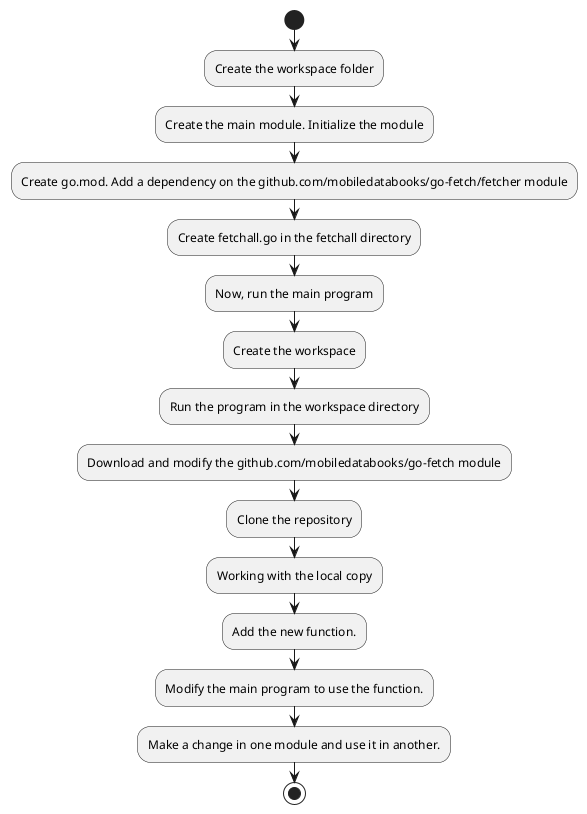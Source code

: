 [plantuml]
----
@startuml
start
:Create the workspace folder;
:Create the main module. Initialize the module;
:Create go.mod. Add a dependency on the github.com/mobiledatabooks/go-fetch/fetcher module;
:Create fetchall.go in the fetchall directory;
:Now, run the main program;
:Create the workspace;
:Run the program in the workspace directory;
:Download and modify the github.com/mobiledatabooks/go-fetch module;
:Clone the repository;
:Working with the local copy;
:Add the new function.;
:Modify the main program to use the function.;
:Make a change in one module and use it in another.;
stop
@enduml
----

[plantuml]
----
@startuml
start
title Traditional Workflow #1

package "Developer" {
    :Task;
    ' -> gcloud auth login;
    note left
    User wants to add a feature in an upstream module 
    and make use of the feature in their own module
    end note
    :Step 1;
    note left
    Open the two modules in their editor through gopls, 
    which creates a supermodule requiring and replacing 
    both of the modules;
    end note
    :Step 2;
    note left
    The editor tooling and builds done through the editor 
    will use the build list from the supermodule, 
    but the user will not have access to the supermodule 
    outside their editor;
    end note
     :Step 3;
     note left
    Change their go.mod to add a replace, 
    which will be reflected in both the editor 
    and their go command invocations, 
    but this is a change they will need to remember 
    to make every time they want to use the feature;
    end note
}
stop
@enduml
----

[plantuml]
----
@startuml
start
title Traditional Workflow #1

package "Developer" {
    :Step 1;
    note left
    create directory structure 
    for modules
    end note
    :Step 2;
    note left
    create go.mod file
    end note
    :Step 3;
    note left
    add module declaration
    end note
    :Step 4;
    note left
    add require directive
    end note
    :Step 5;
    note left
    add replace directive
    end note
    :Step 6;
    note left
    add go build command
    end note
   :Step 7;
    note left
    add go install command
    end note
    :Step 8;
    note left
    add go test command
    end note
}
stop
@enduml
----
Making a Change that Requires a New Dependency. How to add a new dependency to a module.

The user wants to add a new dependency to a module. They open the module in their editor through gopls, which creates a supermodule requiring the module. The editor tooling and builds done through the editor will use the build list from the supermodule, but the user will not have access to the supermodule outside their editor. The user can change their go.mod to add the dependency, which will be reflected in both the editor and their go command invocations.
create plantuml diagram:

[plantuml]
----
@startuml
start
:user wants to add a new dependency to a module;
:open the module in their editor through gopls, which creates a supermodule requiring the module;
:the editor tooling and builds done through the editor will use the build list from the supermodule, but the user will not have access to the supermodule outside their editor;
:change their go.mod to add the dependency, which will be reflected in both the editor and their go command invocations;
stop
@enduml
----

Making a Change that Requires a New Module. How to add a new module to a workspace.

The user wants to add a new module to a workspace. They create a new directory for the module and add a go.mod file to it. They open the module in their editor through gopls, which creates a supermodule requiring the module. The editor tooling and builds done through the editor will use the build list from the supermodule, but the user will not have access to the supermodule outside their editor. The user can change their go.mod to add the module, which will be reflected in both the editor and their go command invocations.
create plantuml diagram:

[plantuml]
----
@startuml
start
:user wants to add a new module to a workspace;
:create a new directory for the module and add a go.mod file to it;
:open the module in their editor through gopls, which creates a supermodule requiring the module;
:the editor tooling and builds done through the editor will use the build list from the supermodule, but the user will not have access to the supermodule outside their editor;
:change their go.mod to add the module, which will be reflected in both the editor and their go command invocations;
stop
@enduml
----

Making a Change that Requires a New Package. How to add a new package to a module.

The user wants to add a new package to a module. They create a new directory for the package and add the necessary files to it. They open the module in their editor through gopls, which creates a supermodule requiring the module. The editor tooling and builds done through the editor will use the build list from the supermodule, but the user will not have access to the supermodule outside their editor. The user can change their go.mod to add the package, which will be reflected in both the editor and their go command invocations.
create plantuml diagram:

[plantuml]
----
@startuml
start
:user wants to add a new package to a module;
:create a new directory for the package and add the necessary files to it;
:open the module in their editor through gopls, which creates a supermodule requiring the module;
:the editor tooling and builds done through the editor will use the build list from the supermodule, but the user will not have access to the supermodule outside their editor;
:change their go.mod to add the package, which will be reflected in both the editor and their go command invocations;
stop
@enduml
----

[plantuml]
----
@startuml
start
if (First step) then (nth step)
:Do something;
elseif (nth+1 step) then (last step)
:Do something else;
endif
stop
@enduml
----
[plantuml]
----
@startuml
start
:create supermodule;
:open editor;
:add feature in upstream module;
:use feature in own module;
:editor tooling and builds use build list from supermodule;
:change go.mod to add replace;
:reflect change in editor and go command invocations;
stop
@enduml

----

[plantuml]
----
@startuml
start
:Login;
-> gcloud auth login;
note left
    mkdir go-workspace
    cd go-workspace
end note
stop

@enduml
----
[plantuml]
----
@startuml
start

:Login;
-> gcloud auth login;
note left
    mkdir go-workspace
    cd go-workspace
end note
if (Login Successful) then (Yes)

:Create;
-> gcloud projects create gcp-go-api;
note right
Create a new project
end note

:View;
-> gcloud projects list;
note left
View your project
end note

:Default;
-> gcloud config set project gcp-go-api;
note right
Set your project 
as the default
end note

:Billing;
-> gcloud beta billing projects;
note left
Enable billing 
for your project
end note

:Enable;
-> gcloud services enable sheets.googleapis.com;
note right
Enable the Google Sheets API
end note


:Environment;
-> export GOOGLE_APPLICATION_CREDENTIALS=./credentials.json;
note left
Set the environment variable 
GOOGLE_APPLICATION_CREDENTIALS 
to the path of the JSON file 
that contains your account key
end note

:Verify;
-> echo $GOOGLE_APPLICATION_CREDENTIALS;
note right
Verify that 
the environment 
variable is set
end note

else (No)


endif
stop

@enduml
----


[plantuml]
----
@startuml
start

title Go (Golang) Multi-Module Workspaces: The Easy Way to Build and Run Code in Multiple Module

package "Developer" {
    :1. Create the workspace folder;
    -> go-workspace;
    note left
        mkdir go-workspace
        cd go-workspace
    end note
    :2. Create the main module;
    -> fetchall;
    note left
        mkdir fetchall
        cd fetchall
    end note
    :3. Initialize the module;
    -> go.mod;
    note left
        go mod init mobiledatabooks.com/fetchall

        The resulting go.mod:
            module mobiledatabooks.com/fetchall

            go 1.19
    end note
    :4. Create fetchall.go;
    -> fetchall.go;
    note left
package main
import (
	"os"
	"github.com/mobiledatabooks/go-fetch/fetcher"
)

func main() {
	for _, url := range os.Args[1:] {
		fetcher.FetchWithBuffer(url)
	}
}
    end note

    :5. Add a module dependency;
    -> go mod tidy;
    note left
        Add a dependency on the 
        github.com/mobiledatabooks/go-fetch/fetcher 
        module

        The resulting go.mod:
            module mobiledatabooks.com/fetchall

            go 1.19

            require github.com/mobiledatabooks/go-fetch/fetcher 
            v0.0.0-20220821205820-5b3e6cfec1a4

    end note

    :6. Now, run the main program;
    -> go run main.go;
    note left
go run fetchall.go \
https://golang.org  \
http://gopl.io  \
https://godoc.org

fetcher.FetchWithBuffer: Fetching URLs...
HTTP status: 200 OK
HTTP status: 200 OK
HTTP status: 200 OK
3.03s elapsed
    end note

    :7. Create the workspace;
   -> go.work;
    note left 
    The go work init command tells go to create 
    a go.work file for a workspace containing 
    the modules in the ./fetchall directory.

        go work init ./fetchall

go.work:
---
go 1.19
use (
	./fetchall
)
---
    end note
    :8. Run the program in the workspace directory;
    -> go run mobiledatabooks.com/fetchall;
    note left
➜  go-workspace git:(main) ✗ go run mobiledatabooks.com/fetchall  \
https://golang.org \
http://gopl.io https://godoc.org
fetcher.FetchWithBuffer: Fetching URLs...
HTTP status: 200 OK
HTTP status: 200 OK
HTTP status: 200 OK
1.50s elapsed
    end note
    :Download and modify the github.com/mobiledatabooks/go-fetch module;
    
    :9. Clone the repository;
    -> git clone;
    note left 
    cd go-workspace
    git clone https://github.com/mobiledatabooks/go-fetch.git

    It creates go-fetch directory:
---
➜  go-workspace git:(main) ✗ tree
.
├── LICENSE
├── README.md
├── fetchall
│   ├── fetchall.go
│   ├── go.mod
│   └── go.sum
├── go-fetch
│   ├── LICENSE
│   ├── README.md
│   ├── fetcher
│   │   ├── fetch.go
│   │   ├── fetchConcurrent.go
│   │   ├── fetchWithBuffer.go
│   │   └── go.mod
│   ├── go.mod
│   ├── go.sum
│   ├── main
│   ├── main.go
├── go.work
├── go.work.sum
---
    end note
    :10. Add the module to the workspace;
    -> go work use;
    note left 
go work use ./go-fetch
go work use ./go-fetch/fetcher

go.work:
---
go 1.19

use (
	./fetchall
	./go-fetch
	./go-fetch/fetcher
)
---
    end note
    :Working with the local copy;
    :12. Add the new function.;
    -> FetchConcurrent;
    note left 
// Fetch prints the content found at each specified URL.
package fetcher

import (
	"fmt"
	"io"
	"io/ioutil"
	"net/http"
	"time"
)

// !+
func FetchConcurrent(url string, ch chan<- string) {
	start := time.Now()
	resp, err := http.Get(url)
	if err != nil {
		ch <- fmt.Sprint(err) // send to channel ch
		return
	}

	nbytes, err := io.Copy(ioutil.Discard, resp.Body)
	resp.Body.Close() // don't leak resources
	if err != nil {
		ch <- fmt.Sprintf("while reading %s: %v", url, err)
		return
	}
	secs := time.Since(start).Seconds()
	ch <- fmt.Sprintf("%.2fs  %7d  %s", secs, nbytes, url)
}

    end note

    :13. Modify the main program to use the function.;
    -> main/FetchConcurrent;
    note left 
// Fetchall fetches URLs in parallel and reports their times and sizes.
package main

import (
	"fmt"
	"os"
	"time"

	"github.com/mobiledatabooks/go-fetch/fetcher"
)
func main() {
	fmt.Println("fetcher.FetchConcurrent: Fetching URLs...")
	start = time.Now()
	ch := make(chan string)
	for _, url := range os.Args[1:] {
		go fetcher.FetchConcurrent(url, ch) // start a goroutine
	}
	for range os.Args[1:] {
		fmt.Println(<-ch) // receive from channel ch
	}
	fmt.Printf("%.2fs elapsed\n", time.Since(start).Seconds())
}


    end note  

    :14. Modify the fetchall/go.mod to use the local module.;
    -> fetchall/go.mod;
    note left 

    remove require github.com/mobiledatabooks/go-fetch/fetcher v0.0.0-20220821205820-5b3e6cfec1a4
go.mod:
---    
module mobiledatabooks.com/fetchall

go 1.19
---
    end note 

    :15. Run the code in the workspace;
    -> go run mobiledatabooks.com/fetchall;
    note left 
➜  go-workspace git:(main) ✗ go run mobiledatabooks.com/fetchall  \
https://golang.org \
http://gopl.io https://godoc.org   

fetcher.FetchConcurrent: Fetching URLs...
HTTP status: 200 OK
0.08s     4154  http://gopl.io
HTTP status: 200 OK
0.16s    59868  https://golang.org
HTTP status: 200 OK
0.27s    17461  https://godoc.org
0.27s elapsed

    end note 
}
stop
@enduml
----
